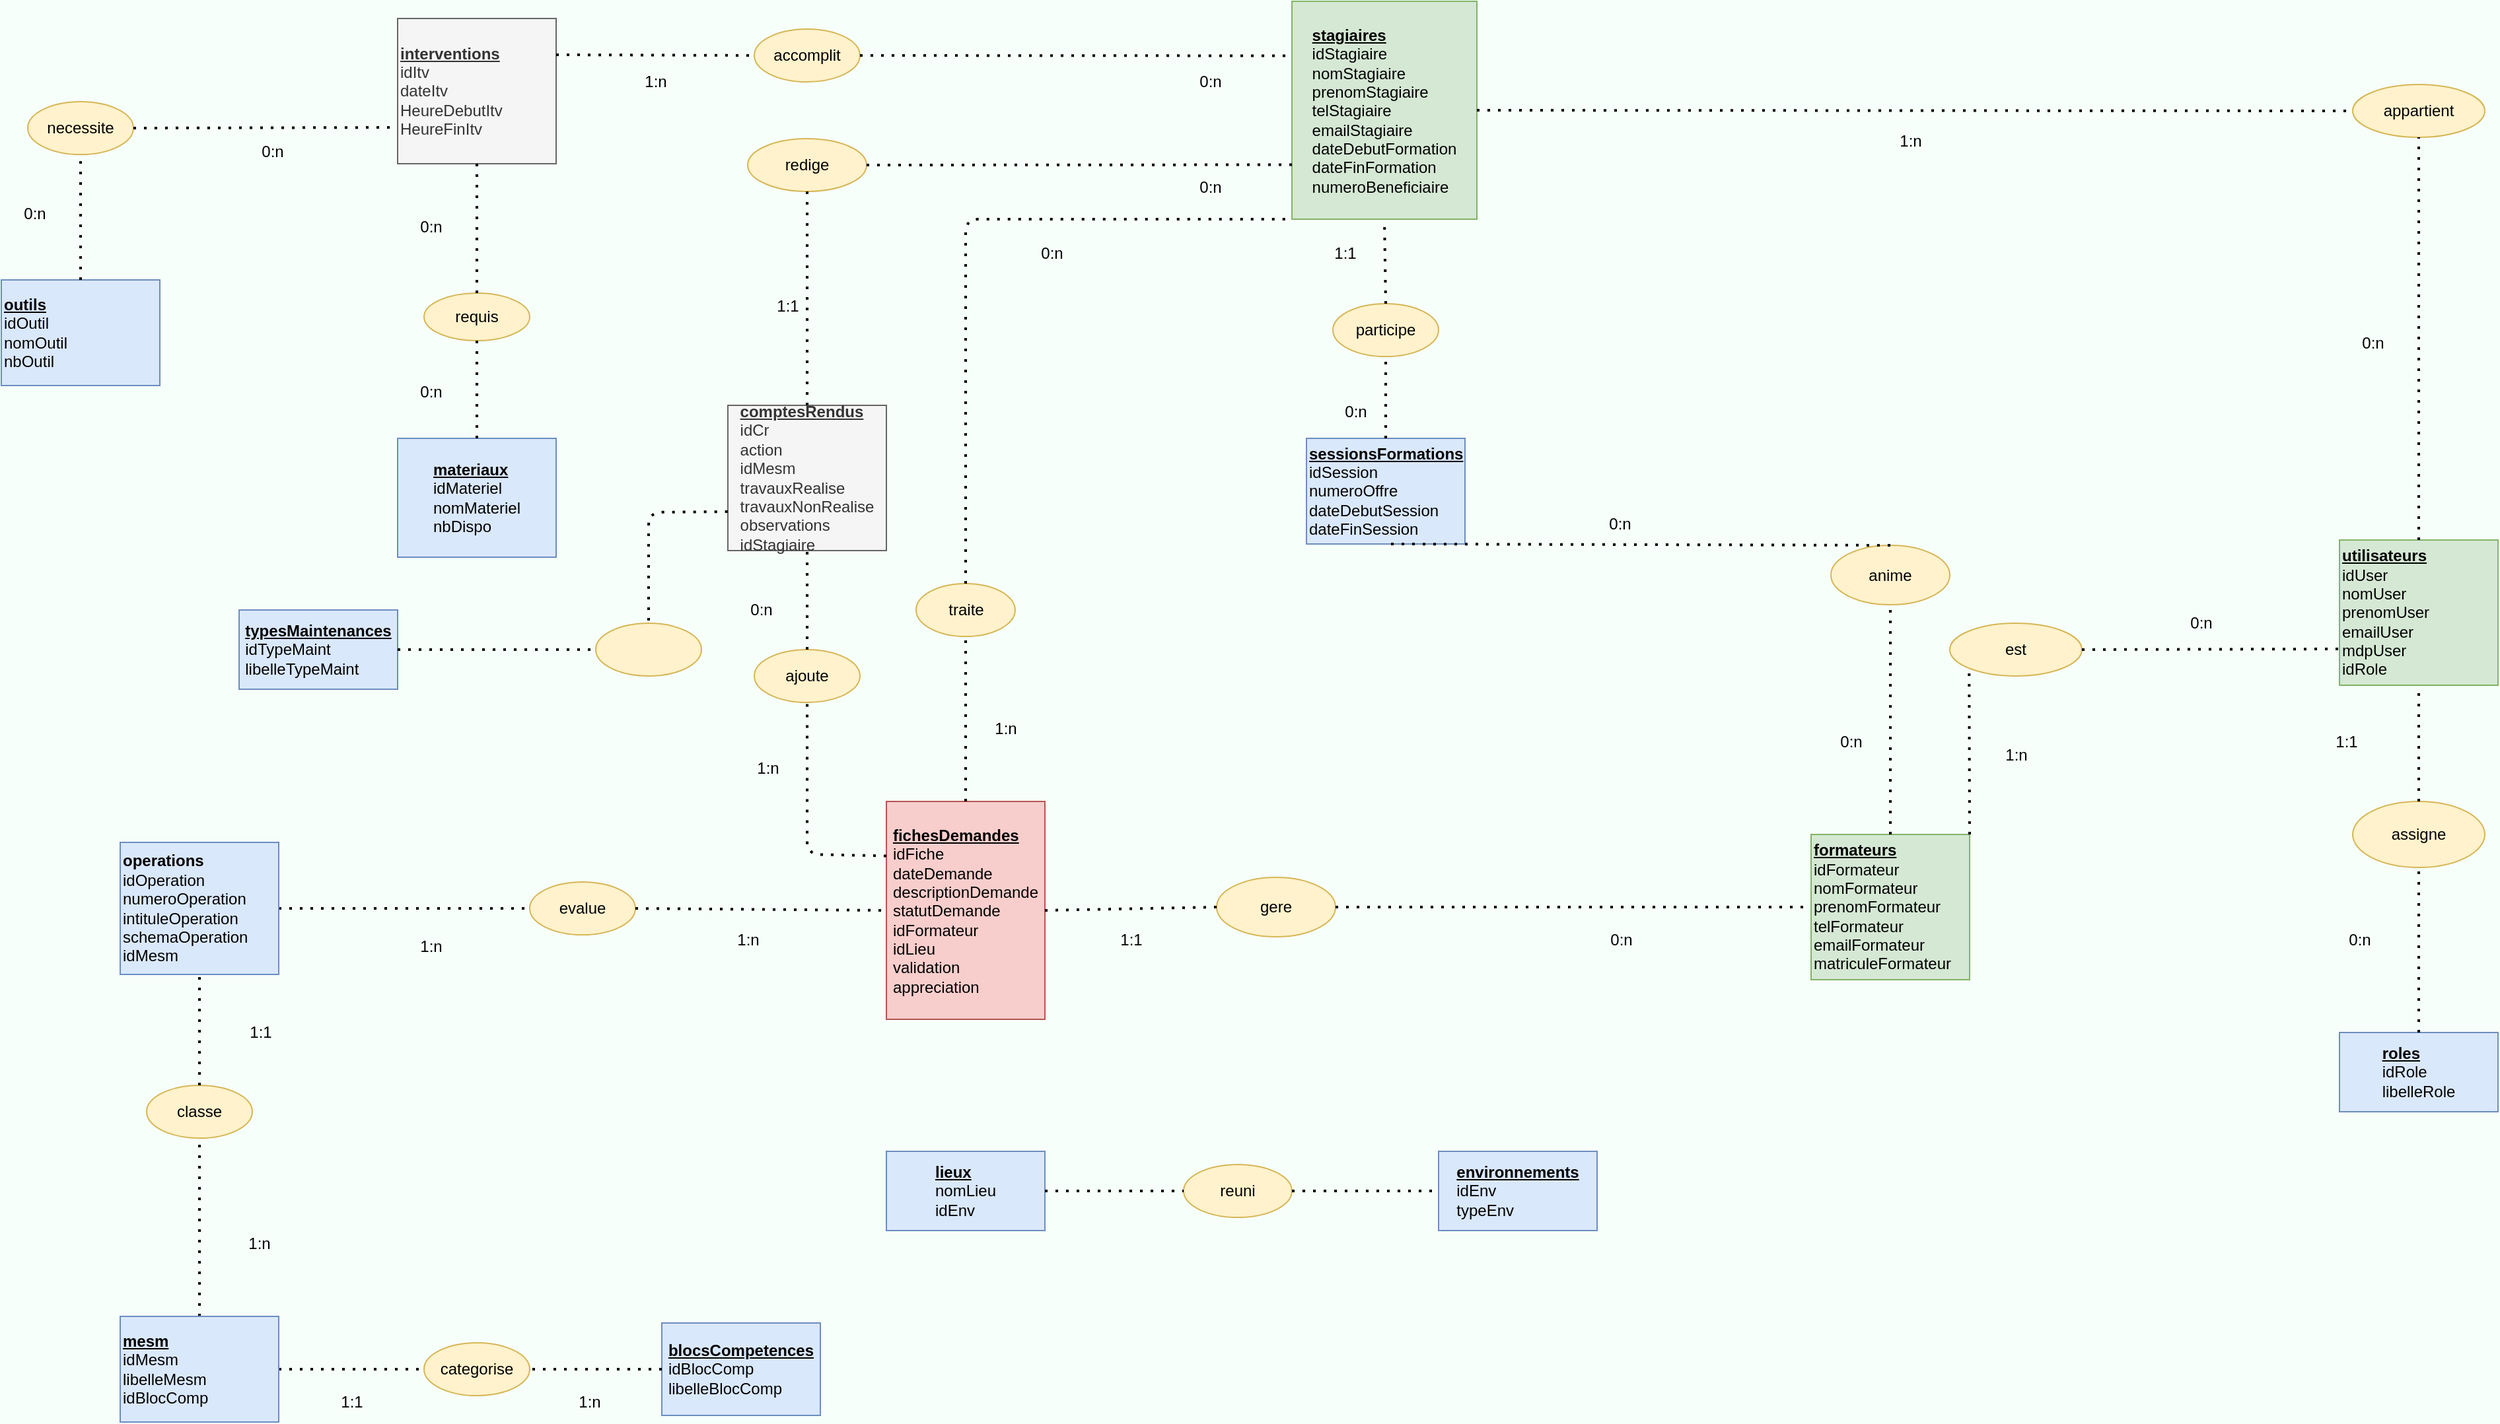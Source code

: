 <mxfile version="14.4.2" type="device"><diagram id="XcaUGge9TAUIBpKxATK-" name="Page-1"><mxGraphModel dx="1673" dy="896" grid="1" gridSize="10" guides="1" tooltips="1" connect="1" arrows="1" fold="1" page="1" pageScale="1" pageWidth="2500" pageHeight="2500" background="#F7FFFB" math="0" shadow="0"><root><mxCell id="0"/><mxCell id="1" parent="0"/><mxCell id="6x4A8jsHUXeofBG4FEEy-1" value="&lt;b&gt;&lt;u&gt;utilisateurs&lt;/u&gt;&lt;/b&gt;&lt;br&gt;idUser&lt;br&gt;nomUser&lt;br&gt;prenomUser&lt;br&gt;emailUser&lt;br&gt;mdpUser&lt;br&gt;idRole" style="rounded=0;whiteSpace=wrap;html=1;align=left;fillColor=#d5e8d4;strokeColor=#82b366;" parent="1" vertex="1"><mxGeometry x="1830" y="437" width="120" height="110" as="geometry"/></mxCell><mxCell id="6x4A8jsHUXeofBG4FEEy-2" value="&lt;div style=&quot;text-align: left&quot;&gt;&lt;b&gt;&lt;u&gt;roles&lt;/u&gt;&lt;/b&gt;&lt;/div&gt;&lt;div style=&quot;text-align: left&quot;&gt;&lt;span&gt;idRole&lt;/span&gt;&lt;/div&gt;&lt;div style=&quot;text-align: left&quot;&gt;&lt;span&gt;libelleRole&lt;/span&gt;&lt;/div&gt;" style="rounded=0;whiteSpace=wrap;html=1;fillColor=#dae8fc;strokeColor=#6c8ebf;" parent="1" vertex="1"><mxGeometry x="1830" y="810" width="120" height="60" as="geometry"/></mxCell><mxCell id="6x4A8jsHUXeofBG4FEEy-3" value="&lt;div style=&quot;text-align: left&quot;&gt;&lt;b&gt;&lt;u&gt;comptesRendus&lt;/u&gt;&lt;/b&gt;&lt;/div&gt;&lt;div style=&quot;text-align: left&quot;&gt;&lt;span&gt;idCr&lt;/span&gt;&lt;/div&gt;&lt;div style=&quot;text-align: left&quot;&gt;&lt;span&gt;action&lt;/span&gt;&lt;/div&gt;&lt;div style=&quot;text-align: left&quot;&gt;&lt;span&gt;idMesm&lt;/span&gt;&lt;/div&gt;&lt;div style=&quot;text-align: left&quot;&gt;&lt;span&gt;travauxRealise&lt;/span&gt;&lt;/div&gt;&lt;div style=&quot;text-align: left&quot;&gt;&lt;span&gt;travauxNonRealise&lt;/span&gt;&lt;/div&gt;&lt;div style=&quot;text-align: left&quot;&gt;&lt;span&gt;observations&lt;/span&gt;&lt;/div&gt;&lt;div style=&quot;text-align: left&quot;&gt;&lt;span&gt;idStagiaire&lt;/span&gt;&lt;/div&gt;" style="rounded=0;whiteSpace=wrap;html=1;fillColor=#f5f5f5;strokeColor=#666666;fontColor=#333333;" parent="1" vertex="1"><mxGeometry x="610" y="335" width="120" height="110" as="geometry"/></mxCell><mxCell id="6x4A8jsHUXeofBG4FEEy-4" value="&lt;div style=&quot;text-align: left&quot;&gt;&lt;u style=&quot;font-weight: bold&quot;&gt;lieux&lt;/u&gt;&lt;/div&gt;&lt;div style=&quot;text-align: left&quot;&gt;&lt;span&gt;nomLieu&lt;/span&gt;&lt;/div&gt;&lt;div style=&quot;text-align: left&quot;&gt;&lt;span&gt;idEnv&lt;/span&gt;&lt;/div&gt;" style="rounded=0;whiteSpace=wrap;html=1;fillColor=#dae8fc;strokeColor=#6c8ebf;" parent="1" vertex="1"><mxGeometry x="730" y="900" width="120" height="60" as="geometry"/></mxCell><mxCell id="6x4A8jsHUXeofBG4FEEy-5" value="&lt;u style=&quot;font-weight: bold&quot;&gt;outils&lt;/u&gt;&lt;br&gt;idOutil&lt;br&gt;nomOutil&lt;br&gt;nbOutil" style="rounded=0;whiteSpace=wrap;html=1;align=left;fillColor=#dae8fc;strokeColor=#6c8ebf;" parent="1" vertex="1"><mxGeometry x="60" y="240" width="120" height="80" as="geometry"/></mxCell><mxCell id="6x4A8jsHUXeofBG4FEEy-6" value="&lt;div style=&quot;text-align: left&quot;&gt;&lt;b&gt;&lt;u&gt;fichesDemandes&lt;/u&gt;&lt;/b&gt;&lt;/div&gt;&lt;div style=&quot;text-align: left&quot;&gt;&lt;span&gt;idFiche&lt;/span&gt;&lt;/div&gt;&lt;div style=&quot;text-align: left&quot;&gt;&lt;span&gt;dateDemande&lt;/span&gt;&lt;/div&gt;&lt;div style=&quot;text-align: left&quot;&gt;&lt;span&gt;descriptionDemande&lt;/span&gt;&lt;/div&gt;&lt;div style=&quot;text-align: left&quot;&gt;&lt;span&gt;statutDemande&lt;/span&gt;&lt;/div&gt;&lt;div style=&quot;text-align: left&quot;&gt;&lt;span&gt;idFormateur&lt;/span&gt;&lt;/div&gt;&lt;div style=&quot;text-align: left&quot;&gt;&lt;span&gt;idLieu&lt;/span&gt;&lt;/div&gt;&lt;div style=&quot;text-align: left&quot;&gt;&lt;span&gt;validation&lt;/span&gt;&lt;/div&gt;&lt;div style=&quot;text-align: left&quot;&gt;&lt;span&gt;appreciation&lt;/span&gt;&lt;/div&gt;" style="rounded=0;whiteSpace=wrap;html=1;fillColor=#f8cecc;strokeColor=#b85450;" parent="1" vertex="1"><mxGeometry x="730" y="635" width="120" height="165" as="geometry"/></mxCell><mxCell id="6x4A8jsHUXeofBG4FEEy-7" value="&lt;div style=&quot;text-align: left&quot;&gt;&lt;u style=&quot;font-weight: bold&quot;&gt;environnements&lt;/u&gt;&lt;/div&gt;&lt;div style=&quot;text-align: left&quot;&gt;&lt;span&gt;idEnv&lt;/span&gt;&lt;/div&gt;&lt;div style=&quot;text-align: left&quot;&gt;&lt;span&gt;typeEnv&lt;/span&gt;&lt;/div&gt;" style="rounded=0;whiteSpace=wrap;html=1;fillColor=#dae8fc;strokeColor=#6c8ebf;" parent="1" vertex="1"><mxGeometry x="1148" y="900" width="120" height="60" as="geometry"/></mxCell><mxCell id="6x4A8jsHUXeofBG4FEEy-8" value="&lt;div style=&quot;text-align: left&quot;&gt;&lt;u style=&quot;font-weight: bold&quot;&gt;materiaux&lt;/u&gt;&lt;/div&gt;&lt;div style=&quot;text-align: left&quot;&gt;&lt;span&gt;idMateriel&lt;/span&gt;&lt;/div&gt;&lt;div style=&quot;text-align: left&quot;&gt;&lt;span&gt;nomMateriel&lt;/span&gt;&lt;/div&gt;&lt;div style=&quot;text-align: left&quot;&gt;&lt;span&gt;nbDispo&lt;/span&gt;&lt;/div&gt;" style="rounded=0;whiteSpace=wrap;html=1;fillColor=#dae8fc;strokeColor=#6c8ebf;" parent="1" vertex="1"><mxGeometry x="360" y="360" width="120" height="90" as="geometry"/></mxCell><mxCell id="6x4A8jsHUXeofBG4FEEy-9" value="&lt;div style=&quot;text-align: left&quot;&gt;&lt;b&gt;&lt;u&gt;blocsCompetences&lt;/u&gt;&lt;/b&gt;&lt;/div&gt;&lt;div style=&quot;text-align: left&quot;&gt;&lt;span&gt;idBlocComp&lt;/span&gt;&lt;/div&gt;&lt;div style=&quot;text-align: left&quot;&gt;&lt;span&gt;libelleBlocComp&lt;/span&gt;&lt;/div&gt;" style="rounded=0;whiteSpace=wrap;html=1;fillColor=#dae8fc;strokeColor=#6c8ebf;" parent="1" vertex="1"><mxGeometry x="560" y="1030" width="120" height="70" as="geometry"/></mxCell><mxCell id="6x4A8jsHUXeofBG4FEEy-10" value="&lt;div style=&quot;text-align: left&quot;&gt;&lt;u style=&quot;font-weight: bold&quot;&gt;typesMaintenances&lt;/u&gt;&lt;/div&gt;&lt;div style=&quot;text-align: left&quot;&gt;&lt;span&gt;idTypeMaint&lt;/span&gt;&lt;/div&gt;&lt;div style=&quot;text-align: left&quot;&gt;&lt;span&gt;libelleTypeMaint&lt;/span&gt;&lt;/div&gt;" style="rounded=0;whiteSpace=wrap;html=1;fillColor=#dae8fc;strokeColor=#6c8ebf;" parent="1" vertex="1"><mxGeometry x="240" y="490" width="120" height="60" as="geometry"/></mxCell><mxCell id="6x4A8jsHUXeofBG4FEEy-13" value="&lt;b&gt;&lt;u&gt;formateurs&lt;/u&gt;&lt;/b&gt;&lt;br&gt;idFormateur&lt;br&gt;nomFormateur&lt;br&gt;prenomFormateur&lt;br&gt;telFormateur&lt;br&gt;emailFormateur&lt;br&gt;matriculeFormateur" style="rounded=0;whiteSpace=wrap;html=1;align=left;fillColor=#d5e8d4;strokeColor=#82b366;" parent="1" vertex="1"><mxGeometry x="1430" y="660" width="120" height="110" as="geometry"/></mxCell><mxCell id="6x4A8jsHUXeofBG4FEEy-14" value="&lt;b&gt;&lt;u&gt;sessionsFormations&lt;/u&gt;&lt;/b&gt;&lt;br&gt;idSession&lt;br&gt;numeroOffre&lt;br&gt;dateDebutSession&lt;br&gt;dateFinSession" style="rounded=0;whiteSpace=wrap;html=1;align=left;fillColor=#dae8fc;strokeColor=#6c8ebf;" parent="1" vertex="1"><mxGeometry x="1048" y="360" width="120" height="80" as="geometry"/></mxCell><mxCell id="6x4A8jsHUXeofBG4FEEy-15" value="&lt;div style=&quot;text-align: left&quot;&gt;&lt;u style=&quot;font-weight: bold&quot;&gt;stagiaires&lt;/u&gt;&lt;/div&gt;&lt;div style=&quot;text-align: left&quot;&gt;&lt;span&gt;idStagiaire&lt;/span&gt;&lt;/div&gt;&lt;div style=&quot;text-align: left&quot;&gt;&lt;span&gt;nomStagiaire&lt;/span&gt;&lt;/div&gt;&lt;div style=&quot;text-align: left&quot;&gt;&lt;span&gt;prenomStagiaire&lt;/span&gt;&lt;/div&gt;&lt;div style=&quot;text-align: left&quot;&gt;&lt;span&gt;telStagiaire&lt;/span&gt;&lt;/div&gt;&lt;div style=&quot;text-align: left&quot;&gt;&lt;span&gt;emailStagiaire&lt;/span&gt;&lt;/div&gt;&lt;div style=&quot;text-align: left&quot;&gt;&lt;span&gt;dateDebutFormation&lt;/span&gt;&lt;/div&gt;&lt;div style=&quot;text-align: left&quot;&gt;&lt;span&gt;dateFinFormation&lt;/span&gt;&lt;/div&gt;&lt;div style=&quot;text-align: left&quot;&gt;&lt;span&gt;numeroBeneficiaire&lt;/span&gt;&lt;/div&gt;" style="rounded=0;whiteSpace=wrap;html=1;fillColor=#d5e8d4;strokeColor=#82b366;" parent="1" vertex="1"><mxGeometry x="1037" y="29" width="140" height="165" as="geometry"/></mxCell><mxCell id="6x4A8jsHUXeofBG4FEEy-16" value="&lt;b&gt;&lt;u&gt;interventions&lt;/u&gt;&lt;/b&gt;&lt;br&gt;idItv&lt;br&gt;dateItv&lt;br&gt;HeureDebutItv&lt;br&gt;HeureFinItv" style="rounded=0;whiteSpace=wrap;html=1;align=left;fillColor=#f5f5f5;strokeColor=#666666;fontColor=#333333;" parent="1" vertex="1"><mxGeometry x="360" y="42" width="120" height="110" as="geometry"/></mxCell><mxCell id="6x4A8jsHUXeofBG4FEEy-17" value="assigne" style="ellipse;whiteSpace=wrap;html=1;fillColor=#fff2cc;strokeColor=#d6b656;" parent="1" vertex="1"><mxGeometry x="1840" y="635" width="100" height="50" as="geometry"/></mxCell><mxCell id="6x4A8jsHUXeofBG4FEEy-23" value="1:1" style="text;html=1;align=center;verticalAlign=middle;resizable=0;points=[];autosize=1;" parent="1" vertex="1"><mxGeometry x="1820" y="580" width="30" height="20" as="geometry"/></mxCell><mxCell id="6x4A8jsHUXeofBG4FEEy-25" value="0:n" style="text;html=1;align=center;verticalAlign=middle;resizable=0;points=[];autosize=1;" parent="1" vertex="1"><mxGeometry x="1830" y="730" width="30" height="20" as="geometry"/></mxCell><mxCell id="6x4A8jsHUXeofBG4FEEy-26" value="anime" style="ellipse;whiteSpace=wrap;html=1;fillColor=#fff2cc;strokeColor=#d6b656;" parent="1" vertex="1"><mxGeometry x="1445" y="441" width="90" height="45" as="geometry"/></mxCell><mxCell id="6x4A8jsHUXeofBG4FEEy-29" value="participe" style="ellipse;whiteSpace=wrap;html=1;fillColor=#fff2cc;strokeColor=#d6b656;" parent="1" vertex="1"><mxGeometry x="1068" y="258" width="80" height="40" as="geometry"/></mxCell><mxCell id="6x4A8jsHUXeofBG4FEEy-32" value="0:n" style="text;html=1;align=center;verticalAlign=middle;resizable=0;points=[];autosize=1;" parent="1" vertex="1"><mxGeometry x="1070" y="330" width="30" height="20" as="geometry"/></mxCell><mxCell id="6x4A8jsHUXeofBG4FEEy-33" value="1:1" style="text;html=1;align=center;verticalAlign=middle;resizable=0;points=[];autosize=1;" parent="1" vertex="1"><mxGeometry x="1062" y="210" width="30" height="20" as="geometry"/></mxCell><mxCell id="6x4A8jsHUXeofBG4FEEy-34" value="0:n" style="text;html=1;align=center;verticalAlign=middle;resizable=0;points=[];autosize=1;" parent="1" vertex="1"><mxGeometry x="1270" y="415" width="30" height="20" as="geometry"/></mxCell><mxCell id="6x4A8jsHUXeofBG4FEEy-35" value="0:n" style="text;html=1;align=center;verticalAlign=middle;resizable=0;points=[];autosize=1;" parent="1" vertex="1"><mxGeometry x="1445" y="580" width="30" height="20" as="geometry"/></mxCell><mxCell id="6x4A8jsHUXeofBG4FEEy-36" value="gere" style="ellipse;whiteSpace=wrap;html=1;fillColor=#fff2cc;strokeColor=#d6b656;" parent="1" vertex="1"><mxGeometry x="980" y="692.5" width="90" height="45" as="geometry"/></mxCell><mxCell id="6x4A8jsHUXeofBG4FEEy-39" value="0:n" style="text;html=1;align=center;verticalAlign=middle;resizable=0;points=[];autosize=1;" parent="1" vertex="1"><mxGeometry x="1271" y="730" width="30" height="20" as="geometry"/></mxCell><mxCell id="6x4A8jsHUXeofBG4FEEy-40" value="1:1" style="text;html=1;align=center;verticalAlign=middle;resizable=0;points=[];autosize=1;" parent="1" vertex="1"><mxGeometry x="900" y="730" width="30" height="20" as="geometry"/></mxCell><mxCell id="6x4A8jsHUXeofBG4FEEy-41" value="" style="endArrow=none;dashed=1;html=1;dashPattern=1 3;strokeWidth=2;entryX=0.5;entryY=1;entryDx=0;entryDy=0;exitX=0.5;exitY=0;exitDx=0;exitDy=0;" parent="1" source="6x4A8jsHUXeofBG4FEEy-14" target="6x4A8jsHUXeofBG4FEEy-29" edge="1"><mxGeometry width="50" height="50" relative="1" as="geometry"><mxPoint x="990" y="340" as="sourcePoint"/><mxPoint x="1040" y="290" as="targetPoint"/></mxGeometry></mxCell><mxCell id="6x4A8jsHUXeofBG4FEEy-43" value="" style="endArrow=none;dashed=1;html=1;dashPattern=1 3;strokeWidth=2;exitX=0.5;exitY=0;exitDx=0;exitDy=0;entryX=0.5;entryY=1;entryDx=0;entryDy=0;" parent="1" source="6x4A8jsHUXeofBG4FEEy-29" target="6x4A8jsHUXeofBG4FEEy-15" edge="1"><mxGeometry width="50" height="50" relative="1" as="geometry"><mxPoint x="1100" y="230" as="sourcePoint"/><mxPoint x="1120" y="220" as="targetPoint"/></mxGeometry></mxCell><mxCell id="6x4A8jsHUXeofBG4FEEy-44" value="" style="endArrow=none;dashed=1;html=1;dashPattern=1 3;strokeWidth=2;entryX=0.5;entryY=1;entryDx=0;entryDy=0;exitX=0.5;exitY=0;exitDx=0;exitDy=0;" parent="1" source="6x4A8jsHUXeofBG4FEEy-26" target="6x4A8jsHUXeofBG4FEEy-14" edge="1"><mxGeometry width="50" height="50" relative="1" as="geometry"><mxPoint x="1100" y="500" as="sourcePoint"/><mxPoint x="1150" y="450" as="targetPoint"/></mxGeometry></mxCell><mxCell id="6x4A8jsHUXeofBG4FEEy-45" value="" style="endArrow=none;dashed=1;html=1;dashPattern=1 3;strokeWidth=2;exitX=0.5;exitY=0;exitDx=0;exitDy=0;entryX=0.5;entryY=1;entryDx=0;entryDy=0;" parent="1" source="6x4A8jsHUXeofBG4FEEy-13" target="6x4A8jsHUXeofBG4FEEy-26" edge="1"><mxGeometry width="50" height="50" relative="1" as="geometry"><mxPoint x="1190" y="640" as="sourcePoint"/><mxPoint x="1240" y="590" as="targetPoint"/></mxGeometry></mxCell><mxCell id="6x4A8jsHUXeofBG4FEEy-46" value="" style="endArrow=none;dashed=1;html=1;dashPattern=1 3;strokeWidth=2;entryX=0;entryY=0.5;entryDx=0;entryDy=0;exitX=1;exitY=0.5;exitDx=0;exitDy=0;" parent="1" source="6x4A8jsHUXeofBG4FEEy-36" target="6x4A8jsHUXeofBG4FEEy-13" edge="1"><mxGeometry width="50" height="50" relative="1" as="geometry"><mxPoint x="960" y="790" as="sourcePoint"/><mxPoint x="1010" y="740" as="targetPoint"/></mxGeometry></mxCell><mxCell id="6x4A8jsHUXeofBG4FEEy-47" value="" style="endArrow=none;dashed=1;html=1;dashPattern=1 3;strokeWidth=2;entryX=0;entryY=0.5;entryDx=0;entryDy=0;exitX=1;exitY=0.5;exitDx=0;exitDy=0;" parent="1" source="6x4A8jsHUXeofBG4FEEy-6" target="6x4A8jsHUXeofBG4FEEy-36" edge="1"><mxGeometry width="50" height="50" relative="1" as="geometry"><mxPoint x="810" y="820" as="sourcePoint"/><mxPoint x="860" y="770" as="targetPoint"/></mxGeometry></mxCell><mxCell id="6x4A8jsHUXeofBG4FEEy-48" value="" style="endArrow=none;dashed=1;html=1;dashPattern=1 3;strokeWidth=2;exitX=0.5;exitY=0;exitDx=0;exitDy=0;entryX=0.5;entryY=1;entryDx=0;entryDy=0;" parent="1" source="6x4A8jsHUXeofBG4FEEy-17" target="6x4A8jsHUXeofBG4FEEy-1" edge="1"><mxGeometry width="50" height="50" relative="1" as="geometry"><mxPoint x="1370" y="180" as="sourcePoint"/><mxPoint x="1420" y="130" as="targetPoint"/></mxGeometry></mxCell><mxCell id="6x4A8jsHUXeofBG4FEEy-49" value="" style="endArrow=none;dashed=1;html=1;dashPattern=1 3;strokeWidth=2;exitX=0.5;exitY=0;exitDx=0;exitDy=0;entryX=0.5;entryY=1;entryDx=0;entryDy=0;" parent="1" source="6x4A8jsHUXeofBG4FEEy-2" target="6x4A8jsHUXeofBG4FEEy-17" edge="1"><mxGeometry width="50" height="50" relative="1" as="geometry"><mxPoint x="1370" y="280" as="sourcePoint"/><mxPoint x="1420" y="230" as="targetPoint"/></mxGeometry></mxCell><mxCell id="6x4A8jsHUXeofBG4FEEy-50" value="accomplit" style="ellipse;whiteSpace=wrap;html=1;fillColor=#fff2cc;strokeColor=#d6b656;" parent="1" vertex="1"><mxGeometry x="630" y="50" width="80" height="40" as="geometry"/></mxCell><mxCell id="6x4A8jsHUXeofBG4FEEy-53" value="" style="endArrow=none;dashed=1;html=1;dashPattern=1 3;strokeWidth=2;entryX=0;entryY=0.25;entryDx=0;entryDy=0;exitX=1;exitY=0.5;exitDx=0;exitDy=0;" parent="1" source="6x4A8jsHUXeofBG4FEEy-50" target="6x4A8jsHUXeofBG4FEEy-15" edge="1"><mxGeometry width="50" height="50" relative="1" as="geometry"><mxPoint x="920" y="190" as="sourcePoint"/><mxPoint x="970" y="140" as="targetPoint"/></mxGeometry></mxCell><mxCell id="6x4A8jsHUXeofBG4FEEy-54" value="" style="endArrow=none;dashed=1;html=1;dashPattern=1 3;strokeWidth=2;entryX=0;entryY=0.5;entryDx=0;entryDy=0;exitX=1;exitY=0.25;exitDx=0;exitDy=0;" parent="1" source="6x4A8jsHUXeofBG4FEEy-16" target="6x4A8jsHUXeofBG4FEEy-50" edge="1"><mxGeometry width="50" height="50" relative="1" as="geometry"><mxPoint x="790" y="230" as="sourcePoint"/><mxPoint x="840" y="180" as="targetPoint"/></mxGeometry></mxCell><mxCell id="6x4A8jsHUXeofBG4FEEy-55" value="1:n" style="text;html=1;align=center;verticalAlign=middle;resizable=0;points=[];autosize=1;" parent="1" vertex="1"><mxGeometry x="540" y="80" width="30" height="20" as="geometry"/></mxCell><mxCell id="6x4A8jsHUXeofBG4FEEy-56" value="0:n" style="text;html=1;align=center;verticalAlign=middle;resizable=0;points=[];autosize=1;" parent="1" vertex="1"><mxGeometry x="960" y="80" width="30" height="20" as="geometry"/></mxCell><mxCell id="6x4A8jsHUXeofBG4FEEy-62" value="redige" style="ellipse;whiteSpace=wrap;html=1;fillColor=#fff2cc;strokeColor=#d6b656;" parent="1" vertex="1"><mxGeometry x="625" y="133" width="90" height="40" as="geometry"/></mxCell><mxCell id="6x4A8jsHUXeofBG4FEEy-63" value="" style="endArrow=none;dashed=1;html=1;dashPattern=1 3;strokeWidth=2;entryX=0.5;entryY=1;entryDx=0;entryDy=0;exitX=0.5;exitY=0;exitDx=0;exitDy=0;" parent="1" source="6x4A8jsHUXeofBG4FEEy-3" target="6x4A8jsHUXeofBG4FEEy-62" edge="1"><mxGeometry width="50" height="50" relative="1" as="geometry"><mxPoint x="375" y="498" as="sourcePoint"/><mxPoint x="425" y="448" as="targetPoint"/></mxGeometry></mxCell><mxCell id="6x4A8jsHUXeofBG4FEEy-64" value="" style="endArrow=none;dashed=1;html=1;dashPattern=1 3;strokeWidth=2;exitX=1;exitY=0.5;exitDx=0;exitDy=0;entryX=0;entryY=0.75;entryDx=0;entryDy=0;" parent="1" source="6x4A8jsHUXeofBG4FEEy-62" target="6x4A8jsHUXeofBG4FEEy-15" edge="1"><mxGeometry width="50" height="50" relative="1" as="geometry"><mxPoint x="960" y="200" as="sourcePoint"/><mxPoint x="1010" y="150" as="targetPoint"/></mxGeometry></mxCell><mxCell id="6x4A8jsHUXeofBG4FEEy-65" value="est" style="ellipse;whiteSpace=wrap;html=1;fillColor=#fff2cc;strokeColor=#d6b656;" parent="1" vertex="1"><mxGeometry x="1535" y="500" width="100" height="40" as="geometry"/></mxCell><mxCell id="6x4A8jsHUXeofBG4FEEy-66" value="" style="endArrow=none;dashed=1;html=1;dashPattern=1 3;strokeWidth=2;entryX=0;entryY=1;entryDx=0;entryDy=0;exitX=1;exitY=0;exitDx=0;exitDy=0;" parent="1" source="6x4A8jsHUXeofBG4FEEy-13" target="6x4A8jsHUXeofBG4FEEy-65" edge="1"><mxGeometry width="50" height="50" relative="1" as="geometry"><mxPoint x="1630" y="670" as="sourcePoint"/><mxPoint x="1680" y="620" as="targetPoint"/></mxGeometry></mxCell><mxCell id="6x4A8jsHUXeofBG4FEEy-67" value="" style="endArrow=none;dashed=1;html=1;dashPattern=1 3;strokeWidth=2;entryX=0;entryY=0.75;entryDx=0;entryDy=0;exitX=1;exitY=0.5;exitDx=0;exitDy=0;" parent="1" source="6x4A8jsHUXeofBG4FEEy-65" target="6x4A8jsHUXeofBG4FEEy-1" edge="1"><mxGeometry width="50" height="50" relative="1" as="geometry"><mxPoint x="1680" y="660" as="sourcePoint"/><mxPoint x="1730" y="610" as="targetPoint"/></mxGeometry></mxCell><mxCell id="6x4A8jsHUXeofBG4FEEy-68" value="1:n" style="text;html=1;align=center;verticalAlign=middle;resizable=0;points=[];autosize=1;" parent="1" vertex="1"><mxGeometry x="1570" y="590" width="30" height="20" as="geometry"/></mxCell><mxCell id="6x4A8jsHUXeofBG4FEEy-69" value="0:n" style="text;html=1;align=center;verticalAlign=middle;resizable=0;points=[];autosize=1;" parent="1" vertex="1"><mxGeometry x="1710" y="490" width="30" height="20" as="geometry"/></mxCell><mxCell id="6x4A8jsHUXeofBG4FEEy-70" value="1:1" style="text;html=1;align=center;verticalAlign=middle;resizable=0;points=[];autosize=1;" parent="1" vertex="1"><mxGeometry x="640" y="250" width="30" height="20" as="geometry"/></mxCell><mxCell id="6x4A8jsHUXeofBG4FEEy-71" value="0:n" style="text;html=1;align=center;verticalAlign=middle;resizable=0;points=[];autosize=1;" parent="1" vertex="1"><mxGeometry x="960" y="160" width="30" height="20" as="geometry"/></mxCell><mxCell id="sUTrpC1Wrc8I_GhwJ8B--1" value="traite" style="ellipse;whiteSpace=wrap;html=1;fillColor=#fff2cc;strokeColor=#d6b656;" parent="1" vertex="1"><mxGeometry x="752.5" y="470" width="75" height="40" as="geometry"/></mxCell><mxCell id="sUTrpC1Wrc8I_GhwJ8B--2" value="" style="endArrow=none;dashed=1;html=1;dashPattern=1 3;strokeWidth=2;entryX=0.5;entryY=1;entryDx=0;entryDy=0;exitX=0.5;exitY=0;exitDx=0;exitDy=0;" parent="1" source="6x4A8jsHUXeofBG4FEEy-6" target="sUTrpC1Wrc8I_GhwJ8B--1" edge="1"><mxGeometry width="50" height="50" relative="1" as="geometry"><mxPoint x="830" y="600" as="sourcePoint"/><mxPoint x="880" y="550" as="targetPoint"/></mxGeometry></mxCell><mxCell id="sUTrpC1Wrc8I_GhwJ8B--3" value="" style="endArrow=none;dashed=1;html=1;dashPattern=1 3;strokeWidth=2;exitX=0.5;exitY=0;exitDx=0;exitDy=0;entryX=0;entryY=1;entryDx=0;entryDy=0;" parent="1" source="sUTrpC1Wrc8I_GhwJ8B--1" target="6x4A8jsHUXeofBG4FEEy-15" edge="1"><mxGeometry width="50" height="50" relative="1" as="geometry"><mxPoint x="790" y="370" as="sourcePoint"/><mxPoint x="840" y="320" as="targetPoint"/><Array as="points"><mxPoint x="790" y="194"/></Array></mxGeometry></mxCell><mxCell id="sUTrpC1Wrc8I_GhwJ8B--4" value="1:n" style="text;html=1;align=center;verticalAlign=middle;resizable=0;points=[];autosize=1;" parent="1" vertex="1"><mxGeometry x="805" y="570" width="30" height="20" as="geometry"/></mxCell><mxCell id="sUTrpC1Wrc8I_GhwJ8B--5" value="0:n" style="text;html=1;align=center;verticalAlign=middle;resizable=0;points=[];autosize=1;" parent="1" vertex="1"><mxGeometry x="840" y="210" width="30" height="20" as="geometry"/></mxCell><mxCell id="sUTrpC1Wrc8I_GhwJ8B--6" value="requis" style="ellipse;whiteSpace=wrap;html=1;fillColor=#fff2cc;strokeColor=#d6b656;" parent="1" vertex="1"><mxGeometry x="380" y="250" width="80" height="36" as="geometry"/></mxCell><mxCell id="sUTrpC1Wrc8I_GhwJ8B--7" value="&lt;span&gt;necessite&lt;/span&gt;" style="ellipse;whiteSpace=wrap;html=1;fillColor=#fff2cc;strokeColor=#d6b656;" parent="1" vertex="1"><mxGeometry x="80" y="105" width="80" height="40" as="geometry"/></mxCell><mxCell id="sUTrpC1Wrc8I_GhwJ8B--8" value="" style="endArrow=none;dashed=1;html=1;dashPattern=1 3;strokeWidth=2;entryX=0.5;entryY=1;entryDx=0;entryDy=0;exitX=0.5;exitY=0;exitDx=0;exitDy=0;" parent="1" source="6x4A8jsHUXeofBG4FEEy-8" target="sUTrpC1Wrc8I_GhwJ8B--6" edge="1"><mxGeometry width="50" height="50" relative="1" as="geometry"><mxPoint x="300" y="340" as="sourcePoint"/><mxPoint x="350" y="290" as="targetPoint"/></mxGeometry></mxCell><mxCell id="sUTrpC1Wrc8I_GhwJ8B--9" value="" style="endArrow=none;dashed=1;html=1;dashPattern=1 3;strokeWidth=2;entryX=0.5;entryY=1;entryDx=0;entryDy=0;exitX=0.5;exitY=0;exitDx=0;exitDy=0;" parent="1" source="sUTrpC1Wrc8I_GhwJ8B--6" target="6x4A8jsHUXeofBG4FEEy-16" edge="1"><mxGeometry width="50" height="50" relative="1" as="geometry"><mxPoint x="330" y="230" as="sourcePoint"/><mxPoint x="380" y="180" as="targetPoint"/></mxGeometry></mxCell><mxCell id="sUTrpC1Wrc8I_GhwJ8B--10" value="0:n" style="text;html=1;align=center;verticalAlign=middle;resizable=0;points=[];autosize=1;" parent="1" vertex="1"><mxGeometry x="370" y="190" width="30" height="20" as="geometry"/></mxCell><mxCell id="sUTrpC1Wrc8I_GhwJ8B--11" value="0:n" style="text;html=1;align=center;verticalAlign=middle;resizable=0;points=[];autosize=1;" parent="1" vertex="1"><mxGeometry x="370" y="315" width="30" height="20" as="geometry"/></mxCell><mxCell id="sUTrpC1Wrc8I_GhwJ8B--12" value="" style="endArrow=none;dashed=1;html=1;dashPattern=1 3;strokeWidth=2;entryX=0;entryY=0.75;entryDx=0;entryDy=0;exitX=1;exitY=0.5;exitDx=0;exitDy=0;" parent="1" source="sUTrpC1Wrc8I_GhwJ8B--7" target="6x4A8jsHUXeofBG4FEEy-16" edge="1"><mxGeometry width="50" height="50" relative="1" as="geometry"><mxPoint x="220" y="180" as="sourcePoint"/><mxPoint x="270" y="130" as="targetPoint"/></mxGeometry></mxCell><mxCell id="sUTrpC1Wrc8I_GhwJ8B--13" value="" style="endArrow=none;dashed=1;html=1;dashPattern=1 3;strokeWidth=2;entryX=0.5;entryY=1;entryDx=0;entryDy=0;exitX=0.5;exitY=0;exitDx=0;exitDy=0;" parent="1" source="6x4A8jsHUXeofBG4FEEy-5" target="sUTrpC1Wrc8I_GhwJ8B--7" edge="1"><mxGeometry width="50" height="50" relative="1" as="geometry"><mxPoint x="60" y="220" as="sourcePoint"/><mxPoint x="110" y="170" as="targetPoint"/></mxGeometry></mxCell><mxCell id="sUTrpC1Wrc8I_GhwJ8B--14" value="0:n" style="text;html=1;align=center;verticalAlign=middle;resizable=0;points=[];autosize=1;" parent="1" vertex="1"><mxGeometry x="250" y="133" width="30" height="20" as="geometry"/></mxCell><mxCell id="sUTrpC1Wrc8I_GhwJ8B--15" value="0:n" style="text;html=1;align=center;verticalAlign=middle;resizable=0;points=[];autosize=1;" parent="1" vertex="1"><mxGeometry x="70" y="180" width="30" height="20" as="geometry"/></mxCell><mxCell id="sUTrpC1Wrc8I_GhwJ8B--16" value="ajoute" style="ellipse;whiteSpace=wrap;html=1;fillColor=#fff2cc;strokeColor=#d6b656;" parent="1" vertex="1"><mxGeometry x="630" y="520" width="80" height="40" as="geometry"/></mxCell><mxCell id="sUTrpC1Wrc8I_GhwJ8B--17" value="" style="endArrow=none;dashed=1;html=1;dashPattern=1 3;strokeWidth=2;entryX=0.5;entryY=1;entryDx=0;entryDy=0;exitX=0.5;exitY=0;exitDx=0;exitDy=0;" parent="1" source="sUTrpC1Wrc8I_GhwJ8B--16" target="6x4A8jsHUXeofBG4FEEy-3" edge="1"><mxGeometry width="50" height="50" relative="1" as="geometry"><mxPoint x="570" y="520" as="sourcePoint"/><mxPoint x="620" y="470" as="targetPoint"/></mxGeometry></mxCell><mxCell id="sUTrpC1Wrc8I_GhwJ8B--18" value="" style="endArrow=none;dashed=1;html=1;dashPattern=1 3;strokeWidth=2;entryX=0.5;entryY=1;entryDx=0;entryDy=0;exitX=0;exitY=0.25;exitDx=0;exitDy=0;" parent="1" source="6x4A8jsHUXeofBG4FEEy-6" target="sUTrpC1Wrc8I_GhwJ8B--16" edge="1"><mxGeometry width="50" height="50" relative="1" as="geometry"><mxPoint x="650" y="680" as="sourcePoint"/><mxPoint x="700" y="630" as="targetPoint"/><Array as="points"><mxPoint x="670" y="675"/></Array></mxGeometry></mxCell><mxCell id="sUTrpC1Wrc8I_GhwJ8B--19" value="0:n" style="text;html=1;align=center;verticalAlign=middle;resizable=0;points=[];autosize=1;" parent="1" vertex="1"><mxGeometry x="620" y="480" width="30" height="20" as="geometry"/></mxCell><mxCell id="sUTrpC1Wrc8I_GhwJ8B--20" value="1:n" style="text;html=1;align=center;verticalAlign=middle;resizable=0;points=[];autosize=1;" parent="1" vertex="1"><mxGeometry x="625" y="600" width="30" height="20" as="geometry"/></mxCell><mxCell id="sUTrpC1Wrc8I_GhwJ8B--21" value="categorise" style="ellipse;whiteSpace=wrap;html=1;fillColor=#fff2cc;strokeColor=#d6b656;" parent="1" vertex="1"><mxGeometry x="380" y="1045" width="80" height="40" as="geometry"/></mxCell><mxCell id="sUTrpC1Wrc8I_GhwJ8B--22" value="" style="endArrow=none;dashed=1;html=1;dashPattern=1 3;strokeWidth=2;entryX=1;entryY=0.5;entryDx=0;entryDy=0;exitX=0;exitY=0.5;exitDx=0;exitDy=0;" parent="1" source="6x4A8jsHUXeofBG4FEEy-9" target="sUTrpC1Wrc8I_GhwJ8B--21" edge="1"><mxGeometry width="50" height="50" relative="1" as="geometry"><mxPoint x="390" y="1010" as="sourcePoint"/><mxPoint x="440" y="960" as="targetPoint"/></mxGeometry></mxCell><mxCell id="sUTrpC1Wrc8I_GhwJ8B--24" value="" style="endArrow=none;dashed=1;html=1;dashPattern=1 3;strokeWidth=2;entryX=0;entryY=0.5;entryDx=0;entryDy=0;exitX=1;exitY=0.5;exitDx=0;exitDy=0;" parent="1" source="sUTrpC1Wrc8I_GhwJ8B--45" target="sUTrpC1Wrc8I_GhwJ8B--21" edge="1"><mxGeometry width="50" height="50" relative="1" as="geometry"><mxPoint x="270" y="1065" as="sourcePoint"/><mxPoint x="350" y="1010" as="targetPoint"/></mxGeometry></mxCell><mxCell id="sUTrpC1Wrc8I_GhwJ8B--25" value="classe" style="ellipse;whiteSpace=wrap;html=1;fillColor=#fff2cc;strokeColor=#d6b656;" parent="1" vertex="1"><mxGeometry x="170" y="850" width="80" height="40" as="geometry"/></mxCell><mxCell id="sUTrpC1Wrc8I_GhwJ8B--26" value="evalue" style="ellipse;whiteSpace=wrap;html=1;fillColor=#fff2cc;strokeColor=#d6b656;" parent="1" vertex="1"><mxGeometry x="460" y="696" width="80" height="40" as="geometry"/></mxCell><mxCell id="sUTrpC1Wrc8I_GhwJ8B--27" value="" style="endArrow=none;dashed=1;html=1;dashPattern=1 3;strokeWidth=2;entryX=0;entryY=0.5;entryDx=0;entryDy=0;exitX=1;exitY=0.5;exitDx=0;exitDy=0;" parent="1" source="sUTrpC1Wrc8I_GhwJ8B--46" target="sUTrpC1Wrc8I_GhwJ8B--26" edge="1"><mxGeometry width="50" height="50" relative="1" as="geometry"><mxPoint x="290" y="715" as="sourcePoint"/><mxPoint x="410" y="710" as="targetPoint"/></mxGeometry></mxCell><mxCell id="sUTrpC1Wrc8I_GhwJ8B--28" value="" style="endArrow=none;dashed=1;html=1;dashPattern=1 3;strokeWidth=2;exitX=1;exitY=0.5;exitDx=0;exitDy=0;entryX=0;entryY=0.5;entryDx=0;entryDy=0;" parent="1" source="sUTrpC1Wrc8I_GhwJ8B--26" target="6x4A8jsHUXeofBG4FEEy-6" edge="1"><mxGeometry width="50" height="50" relative="1" as="geometry"><mxPoint x="620" y="760" as="sourcePoint"/><mxPoint x="670" y="710" as="targetPoint"/></mxGeometry></mxCell><mxCell id="sUTrpC1Wrc8I_GhwJ8B--29" value="" style="endArrow=none;dashed=1;html=1;dashPattern=1 3;strokeWidth=2;exitX=0.5;exitY=0;exitDx=0;exitDy=0;entryX=0.5;entryY=1;entryDx=0;entryDy=0;" parent="1" source="sUTrpC1Wrc8I_GhwJ8B--25" target="sUTrpC1Wrc8I_GhwJ8B--46" edge="1"><mxGeometry width="50" height="50" relative="1" as="geometry"><mxPoint x="180" y="820" as="sourcePoint"/><mxPoint x="210" y="755" as="targetPoint"/></mxGeometry></mxCell><mxCell id="sUTrpC1Wrc8I_GhwJ8B--30" value="" style="endArrow=none;dashed=1;html=1;dashPattern=1 3;strokeWidth=2;entryX=0.5;entryY=1;entryDx=0;entryDy=0;exitX=0.5;exitY=0;exitDx=0;exitDy=0;" parent="1" source="sUTrpC1Wrc8I_GhwJ8B--45" target="sUTrpC1Wrc8I_GhwJ8B--25" edge="1"><mxGeometry width="50" height="50" relative="1" as="geometry"><mxPoint x="210" y="1015" as="sourcePoint"/><mxPoint x="230" y="930" as="targetPoint"/></mxGeometry></mxCell><mxCell id="sUTrpC1Wrc8I_GhwJ8B--31" value="1:n" style="text;html=1;align=center;verticalAlign=middle;resizable=0;points=[];autosize=1;" parent="1" vertex="1"><mxGeometry x="370" y="735" width="30" height="20" as="geometry"/></mxCell><mxCell id="sUTrpC1Wrc8I_GhwJ8B--32" value="1:n" style="text;html=1;align=center;verticalAlign=middle;resizable=0;points=[];autosize=1;" parent="1" vertex="1"><mxGeometry x="610" y="730" width="30" height="20" as="geometry"/></mxCell><mxCell id="sUTrpC1Wrc8I_GhwJ8B--33" value="reuni" style="ellipse;whiteSpace=wrap;html=1;fillColor=#fff2cc;strokeColor=#d6b656;" parent="1" vertex="1"><mxGeometry x="955" y="910" width="82" height="40" as="geometry"/></mxCell><mxCell id="sUTrpC1Wrc8I_GhwJ8B--34" value="1:1" style="text;html=1;align=center;verticalAlign=middle;resizable=0;points=[];autosize=1;" parent="1" vertex="1"><mxGeometry x="310" y="1080" width="30" height="20" as="geometry"/></mxCell><mxCell id="sUTrpC1Wrc8I_GhwJ8B--35" value="1:n" style="text;html=1;align=center;verticalAlign=middle;resizable=0;points=[];autosize=1;" parent="1" vertex="1"><mxGeometry x="490" y="1080" width="30" height="20" as="geometry"/></mxCell><mxCell id="sUTrpC1Wrc8I_GhwJ8B--36" value="1:1" style="text;html=1;align=center;verticalAlign=middle;resizable=0;points=[];autosize=1;" parent="1" vertex="1"><mxGeometry x="241" y="800" width="30" height="20" as="geometry"/></mxCell><mxCell id="sUTrpC1Wrc8I_GhwJ8B--37" value="1:n" style="text;html=1;align=center;verticalAlign=middle;resizable=0;points=[];autosize=1;" parent="1" vertex="1"><mxGeometry x="240" y="960" width="30" height="20" as="geometry"/></mxCell><mxCell id="sUTrpC1Wrc8I_GhwJ8B--38" value="" style="endArrow=none;dashed=1;html=1;dashPattern=1 3;strokeWidth=2;entryX=0;entryY=0.5;entryDx=0;entryDy=0;exitX=1;exitY=0.5;exitDx=0;exitDy=0;" parent="1" source="sUTrpC1Wrc8I_GhwJ8B--33" target="6x4A8jsHUXeofBG4FEEy-7" edge="1"><mxGeometry width="50" height="50" relative="1" as="geometry"><mxPoint x="1010" y="1040" as="sourcePoint"/><mxPoint x="1060" y="990" as="targetPoint"/></mxGeometry></mxCell><mxCell id="sUTrpC1Wrc8I_GhwJ8B--39" value="" style="endArrow=none;dashed=1;html=1;dashPattern=1 3;strokeWidth=2;entryX=0;entryY=0.5;entryDx=0;entryDy=0;exitX=1;exitY=0.5;exitDx=0;exitDy=0;" parent="1" source="6x4A8jsHUXeofBG4FEEy-4" target="sUTrpC1Wrc8I_GhwJ8B--33" edge="1"><mxGeometry width="50" height="50" relative="1" as="geometry"><mxPoint x="890" y="1050" as="sourcePoint"/><mxPoint x="940" y="1000" as="targetPoint"/></mxGeometry></mxCell><mxCell id="sUTrpC1Wrc8I_GhwJ8B--41" value="" style="ellipse;whiteSpace=wrap;html=1;fillColor=#fff2cc;strokeColor=#d6b656;" parent="1" vertex="1"><mxGeometry x="510" y="500" width="80" height="40" as="geometry"/></mxCell><mxCell id="sUTrpC1Wrc8I_GhwJ8B--42" value="" style="endArrow=none;dashed=1;html=1;dashPattern=1 3;strokeWidth=2;entryX=0;entryY=0.5;entryDx=0;entryDy=0;exitX=1;exitY=0.5;exitDx=0;exitDy=0;" parent="1" source="6x4A8jsHUXeofBG4FEEy-10" target="sUTrpC1Wrc8I_GhwJ8B--41" edge="1"><mxGeometry width="50" height="50" relative="1" as="geometry"><mxPoint x="460" y="560" as="sourcePoint"/><mxPoint x="510" y="510" as="targetPoint"/></mxGeometry></mxCell><mxCell id="sUTrpC1Wrc8I_GhwJ8B--43" value="" style="endArrow=none;dashed=1;html=1;dashPattern=1 3;strokeWidth=2;exitX=0.5;exitY=0;exitDx=0;exitDy=0;entryX=0;entryY=0.75;entryDx=0;entryDy=0;" parent="1" edge="1"><mxGeometry width="50" height="50" relative="1" as="geometry"><mxPoint x="550" y="498" as="sourcePoint"/><mxPoint x="610" y="415.5" as="targetPoint"/><Array as="points"><mxPoint x="550" y="416"/></Array></mxGeometry></mxCell><mxCell id="sUTrpC1Wrc8I_GhwJ8B--45" value="&lt;b&gt;&lt;u&gt;mesm&lt;/u&gt;&lt;/b&gt;&lt;br&gt;idMesm&lt;br&gt;libelleMesm&lt;br&gt;idBlocComp" style="rounded=0;whiteSpace=wrap;html=1;align=left;fillColor=#dae8fc;strokeColor=#6c8ebf;" parent="1" vertex="1"><mxGeometry x="150" y="1025" width="120" height="80" as="geometry"/></mxCell><mxCell id="sUTrpC1Wrc8I_GhwJ8B--46" value="&lt;b&gt;operations&lt;/b&gt;&lt;br&gt;idOperation&lt;br&gt;numeroOperation&lt;br&gt;intituleOperation&lt;br&gt;schemaOperation&lt;br&gt;idMesm" style="rounded=0;whiteSpace=wrap;html=1;align=left;fillColor=#dae8fc;strokeColor=#6c8ebf;" parent="1" vertex="1"><mxGeometry x="150" y="666" width="120" height="100" as="geometry"/></mxCell><mxCell id="jjBgu1u7gjPxN5BORfr9-1" value="appartient" style="ellipse;whiteSpace=wrap;html=1;fillColor=#fff2cc;strokeColor=#d6b656;" vertex="1" parent="1"><mxGeometry x="1840" y="92" width="100" height="40" as="geometry"/></mxCell><mxCell id="jjBgu1u7gjPxN5BORfr9-2" value="" style="endArrow=none;dashed=1;html=1;dashPattern=1 3;strokeWidth=2;exitX=1;exitY=0.5;exitDx=0;exitDy=0;entryX=0;entryY=0.5;entryDx=0;entryDy=0;" edge="1" parent="1" source="6x4A8jsHUXeofBG4FEEy-15" target="jjBgu1u7gjPxN5BORfr9-1"><mxGeometry width="50" height="50" relative="1" as="geometry"><mxPoint x="1410" y="180" as="sourcePoint"/><mxPoint x="1460" y="130" as="targetPoint"/></mxGeometry></mxCell><mxCell id="jjBgu1u7gjPxN5BORfr9-3" value="" style="endArrow=none;dashed=1;html=1;dashPattern=1 3;strokeWidth=2;entryX=0.5;entryY=1;entryDx=0;entryDy=0;exitX=0.5;exitY=0;exitDx=0;exitDy=0;" edge="1" parent="1" source="6x4A8jsHUXeofBG4FEEy-1" target="jjBgu1u7gjPxN5BORfr9-1"><mxGeometry width="50" height="50" relative="1" as="geometry"><mxPoint x="1840" y="300" as="sourcePoint"/><mxPoint x="1890" y="250" as="targetPoint"/></mxGeometry></mxCell><mxCell id="jjBgu1u7gjPxN5BORfr9-4" value="0:n" style="text;html=1;align=center;verticalAlign=middle;resizable=0;points=[];autosize=1;" vertex="1" parent="1"><mxGeometry x="1840" y="278" width="30" height="20" as="geometry"/></mxCell><mxCell id="jjBgu1u7gjPxN5BORfr9-5" value="1:n" style="text;html=1;align=center;verticalAlign=middle;resizable=0;points=[];autosize=1;" vertex="1" parent="1"><mxGeometry x="1490" y="125" width="30" height="20" as="geometry"/></mxCell></root></mxGraphModel></diagram></mxfile>